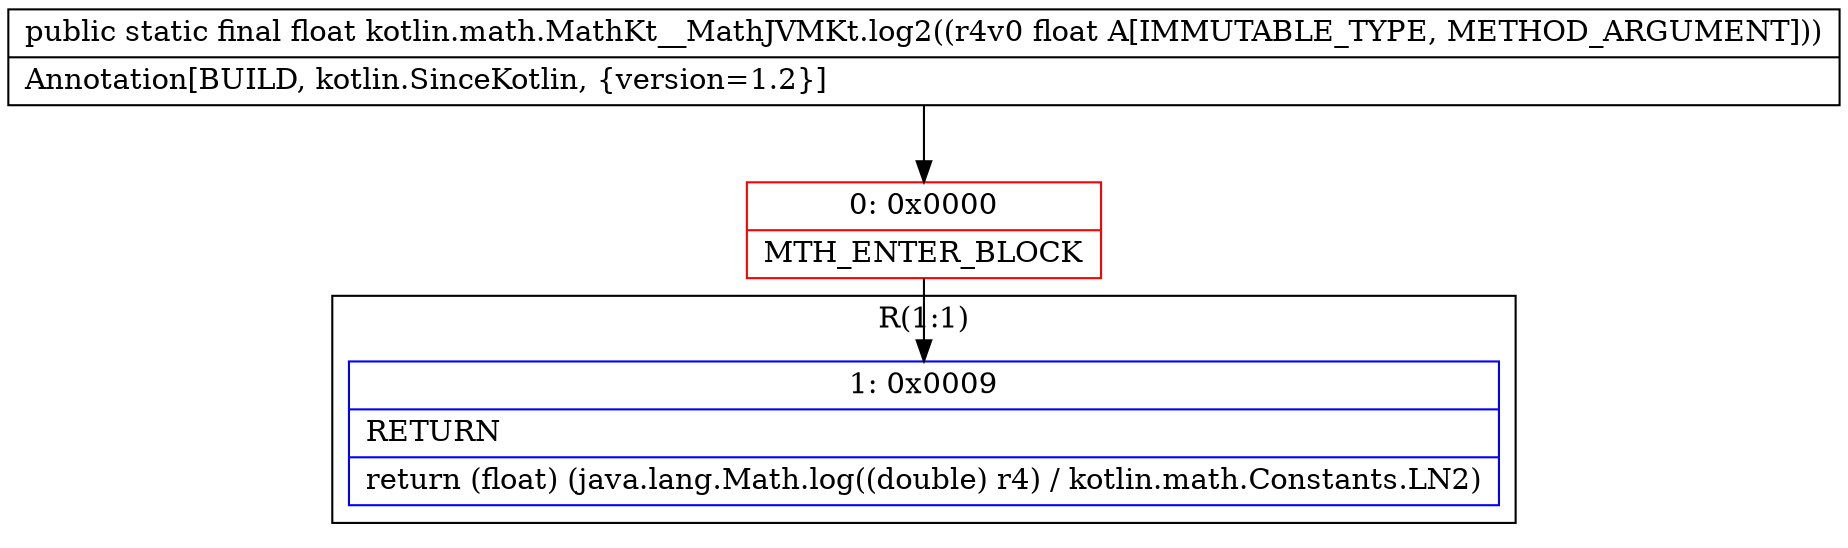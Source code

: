 digraph "CFG forkotlin.math.MathKt__MathJVMKt.log2(F)F" {
subgraph cluster_Region_1162742961 {
label = "R(1:1)";
node [shape=record,color=blue];
Node_1 [shape=record,label="{1\:\ 0x0009|RETURN\l|return (float) (java.lang.Math.log((double) r4) \/ kotlin.math.Constants.LN2)\l}"];
}
Node_0 [shape=record,color=red,label="{0\:\ 0x0000|MTH_ENTER_BLOCK\l}"];
MethodNode[shape=record,label="{public static final float kotlin.math.MathKt__MathJVMKt.log2((r4v0 float A[IMMUTABLE_TYPE, METHOD_ARGUMENT]))  | Annotation[BUILD, kotlin.SinceKotlin, \{version=1.2\}]\l}"];
MethodNode -> Node_0;
Node_0 -> Node_1;
}

